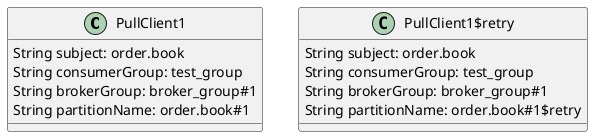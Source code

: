 @startuml

class PullClient1 {
    String subject: order.book
    String consumerGroup: test_group
    String brokerGroup: broker_group#1
    String partitionName: order.book#1
}

class PullClient1$retry {
    String subject: order.book
    String consumerGroup: test_group
    String brokerGroup: broker_group#1
    String partitionName: order.book#1$retry
}
@enduml